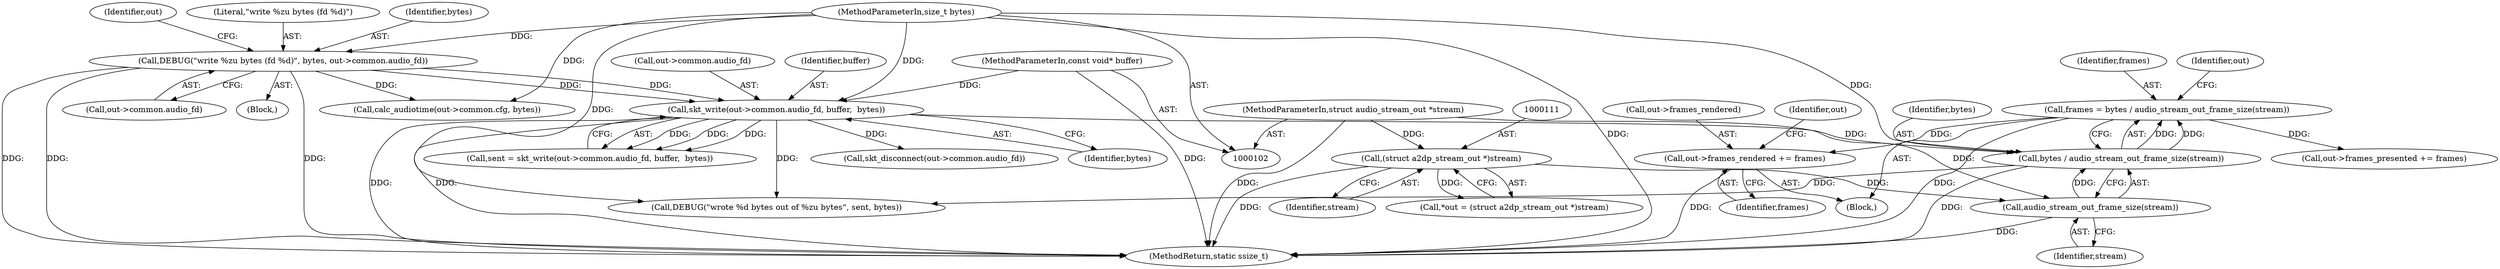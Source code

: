 digraph "0_Android_472271b153c5dc53c28beac55480a8d8434b2d5c_4@pointer" {
"1000286" [label="(Call,out->frames_rendered += frames)"];
"1000280" [label="(Call,frames = bytes / audio_stream_out_frame_size(stream))"];
"1000282" [label="(Call,bytes / audio_stream_out_frame_size(stream))"];
"1000232" [label="(Call,skt_write(out->common.audio_fd, buffer,  bytes))"];
"1000114" [label="(Call,DEBUG(\"write %zu bytes (fd %d)\", bytes, out->common.audio_fd))"];
"1000105" [label="(MethodParameterIn,size_t bytes)"];
"1000104" [label="(MethodParameterIn,const void* buffer)"];
"1000284" [label="(Call,audio_stream_out_frame_size(stream))"];
"1000110" [label="(Call,(struct a2dp_stream_out *)stream)"];
"1000103" [label="(MethodParameterIn,struct audio_stream_out *stream)"];
"1000285" [label="(Identifier,stream)"];
"1000116" [label="(Identifier,bytes)"];
"1000284" [label="(Call,audio_stream_out_frame_size(stream))"];
"1000108" [label="(Call,*out = (struct a2dp_stream_out *)stream)"];
"1000105" [label="(MethodParameterIn,size_t bytes)"];
"1000230" [label="(Call,sent = skt_write(out->common.audio_fd, buffer,  bytes))"];
"1000114" [label="(Call,DEBUG(\"write %zu bytes (fd %d)\", bytes, out->common.audio_fd))"];
"1000179" [label="(Call,calc_audiotime(out->common.cfg, bytes))"];
"1000112" [label="(Identifier,stream)"];
"1000126" [label="(Identifier,out)"];
"1000290" [label="(Identifier,frames)"];
"1000281" [label="(Identifier,frames)"];
"1000232" [label="(Call,skt_write(out->common.audio_fd, buffer,  bytes))"];
"1000233" [label="(Call,out->common.audio_fd)"];
"1000288" [label="(Identifier,out)"];
"1000110" [label="(Call,(struct a2dp_stream_out *)stream)"];
"1000296" [label="(Call,DEBUG(\"wrote %d bytes out of %zu bytes\", sent, bytes))"];
"1000283" [label="(Identifier,bytes)"];
"1000286" [label="(Call,out->frames_rendered += frames)"];
"1000106" [label="(Block,)"];
"1000291" [label="(Call,out->frames_presented += frames)"];
"1000287" [label="(Call,out->frames_rendered)"];
"1000280" [label="(Call,frames = bytes / audio_stream_out_frame_size(stream))"];
"1000117" [label="(Call,out->common.audio_fd)"];
"1000293" [label="(Identifier,out)"];
"1000278" [label="(Block,)"];
"1000238" [label="(Identifier,buffer)"];
"1000246" [label="(Call,skt_disconnect(out->common.audio_fd))"];
"1000104" [label="(MethodParameterIn,const void* buffer)"];
"1000115" [label="(Literal,\"write %zu bytes (fd %d)\")"];
"1000103" [label="(MethodParameterIn,struct audio_stream_out *stream)"];
"1000302" [label="(MethodReturn,static ssize_t)"];
"1000239" [label="(Identifier,bytes)"];
"1000282" [label="(Call,bytes / audio_stream_out_frame_size(stream))"];
"1000286" -> "1000278"  [label="AST: "];
"1000286" -> "1000290"  [label="CFG: "];
"1000287" -> "1000286"  [label="AST: "];
"1000290" -> "1000286"  [label="AST: "];
"1000293" -> "1000286"  [label="CFG: "];
"1000286" -> "1000302"  [label="DDG: "];
"1000280" -> "1000286"  [label="DDG: "];
"1000280" -> "1000278"  [label="AST: "];
"1000280" -> "1000282"  [label="CFG: "];
"1000281" -> "1000280"  [label="AST: "];
"1000282" -> "1000280"  [label="AST: "];
"1000288" -> "1000280"  [label="CFG: "];
"1000280" -> "1000302"  [label="DDG: "];
"1000282" -> "1000280"  [label="DDG: "];
"1000282" -> "1000280"  [label="DDG: "];
"1000280" -> "1000291"  [label="DDG: "];
"1000282" -> "1000284"  [label="CFG: "];
"1000283" -> "1000282"  [label="AST: "];
"1000284" -> "1000282"  [label="AST: "];
"1000282" -> "1000302"  [label="DDG: "];
"1000232" -> "1000282"  [label="DDG: "];
"1000105" -> "1000282"  [label="DDG: "];
"1000284" -> "1000282"  [label="DDG: "];
"1000282" -> "1000296"  [label="DDG: "];
"1000232" -> "1000230"  [label="AST: "];
"1000232" -> "1000239"  [label="CFG: "];
"1000233" -> "1000232"  [label="AST: "];
"1000238" -> "1000232"  [label="AST: "];
"1000239" -> "1000232"  [label="AST: "];
"1000230" -> "1000232"  [label="CFG: "];
"1000232" -> "1000302"  [label="DDG: "];
"1000232" -> "1000302"  [label="DDG: "];
"1000232" -> "1000230"  [label="DDG: "];
"1000232" -> "1000230"  [label="DDG: "];
"1000232" -> "1000230"  [label="DDG: "];
"1000114" -> "1000232"  [label="DDG: "];
"1000114" -> "1000232"  [label="DDG: "];
"1000104" -> "1000232"  [label="DDG: "];
"1000105" -> "1000232"  [label="DDG: "];
"1000232" -> "1000246"  [label="DDG: "];
"1000232" -> "1000296"  [label="DDG: "];
"1000114" -> "1000106"  [label="AST: "];
"1000114" -> "1000117"  [label="CFG: "];
"1000115" -> "1000114"  [label="AST: "];
"1000116" -> "1000114"  [label="AST: "];
"1000117" -> "1000114"  [label="AST: "];
"1000126" -> "1000114"  [label="CFG: "];
"1000114" -> "1000302"  [label="DDG: "];
"1000114" -> "1000302"  [label="DDG: "];
"1000114" -> "1000302"  [label="DDG: "];
"1000105" -> "1000114"  [label="DDG: "];
"1000114" -> "1000179"  [label="DDG: "];
"1000105" -> "1000102"  [label="AST: "];
"1000105" -> "1000302"  [label="DDG: "];
"1000105" -> "1000179"  [label="DDG: "];
"1000105" -> "1000296"  [label="DDG: "];
"1000104" -> "1000102"  [label="AST: "];
"1000104" -> "1000302"  [label="DDG: "];
"1000284" -> "1000285"  [label="CFG: "];
"1000285" -> "1000284"  [label="AST: "];
"1000284" -> "1000302"  [label="DDG: "];
"1000110" -> "1000284"  [label="DDG: "];
"1000103" -> "1000284"  [label="DDG: "];
"1000110" -> "1000108"  [label="AST: "];
"1000110" -> "1000112"  [label="CFG: "];
"1000111" -> "1000110"  [label="AST: "];
"1000112" -> "1000110"  [label="AST: "];
"1000108" -> "1000110"  [label="CFG: "];
"1000110" -> "1000302"  [label="DDG: "];
"1000110" -> "1000108"  [label="DDG: "];
"1000103" -> "1000110"  [label="DDG: "];
"1000103" -> "1000102"  [label="AST: "];
"1000103" -> "1000302"  [label="DDG: "];
}
